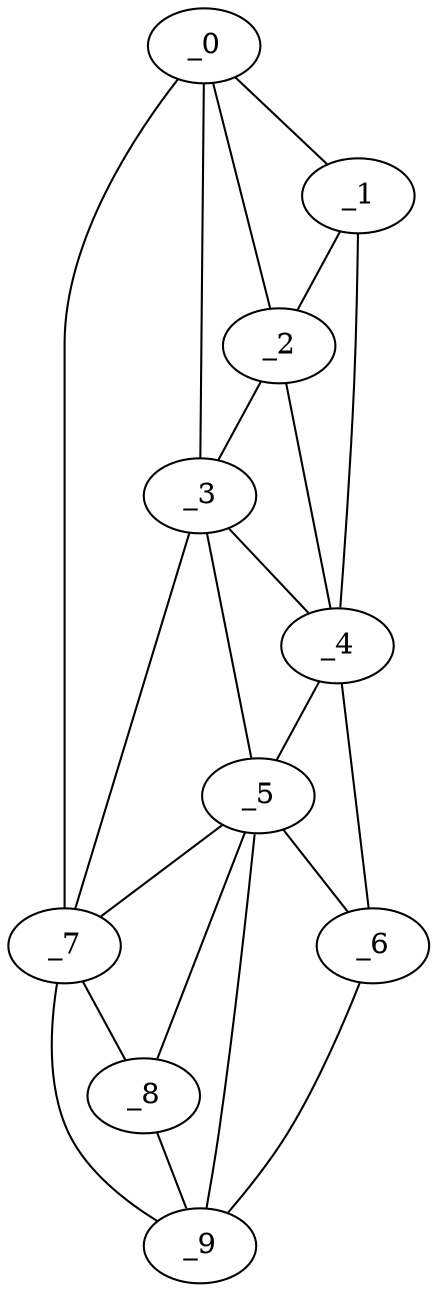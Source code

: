 graph "obj56__115.gxl" {
	_0	 [x=5,
		y=52];
	_1	 [x=29,
		y=25];
	_0 -- _1	 [valence=1];
	_2	 [x=36,
		y=33];
	_0 -- _2	 [valence=1];
	_3	 [x=41,
		y=36];
	_0 -- _3	 [valence=1];
	_7	 [x=120,
		y=85];
	_0 -- _7	 [valence=1];
	_1 -- _2	 [valence=2];
	_4	 [x=74,
		y=20];
	_1 -- _4	 [valence=1];
	_2 -- _3	 [valence=2];
	_2 -- _4	 [valence=1];
	_3 -- _4	 [valence=2];
	_5	 [x=98,
		y=35];
	_3 -- _5	 [valence=2];
	_3 -- _7	 [valence=2];
	_4 -- _5	 [valence=2];
	_6	 [x=107,
		y=31];
	_4 -- _6	 [valence=1];
	_5 -- _6	 [valence=2];
	_5 -- _7	 [valence=1];
	_8	 [x=123,
		y=74];
	_5 -- _8	 [valence=2];
	_9	 [x=125,
		y=68];
	_5 -- _9	 [valence=1];
	_6 -- _9	 [valence=1];
	_7 -- _8	 [valence=1];
	_7 -- _9	 [valence=1];
	_8 -- _9	 [valence=2];
}

